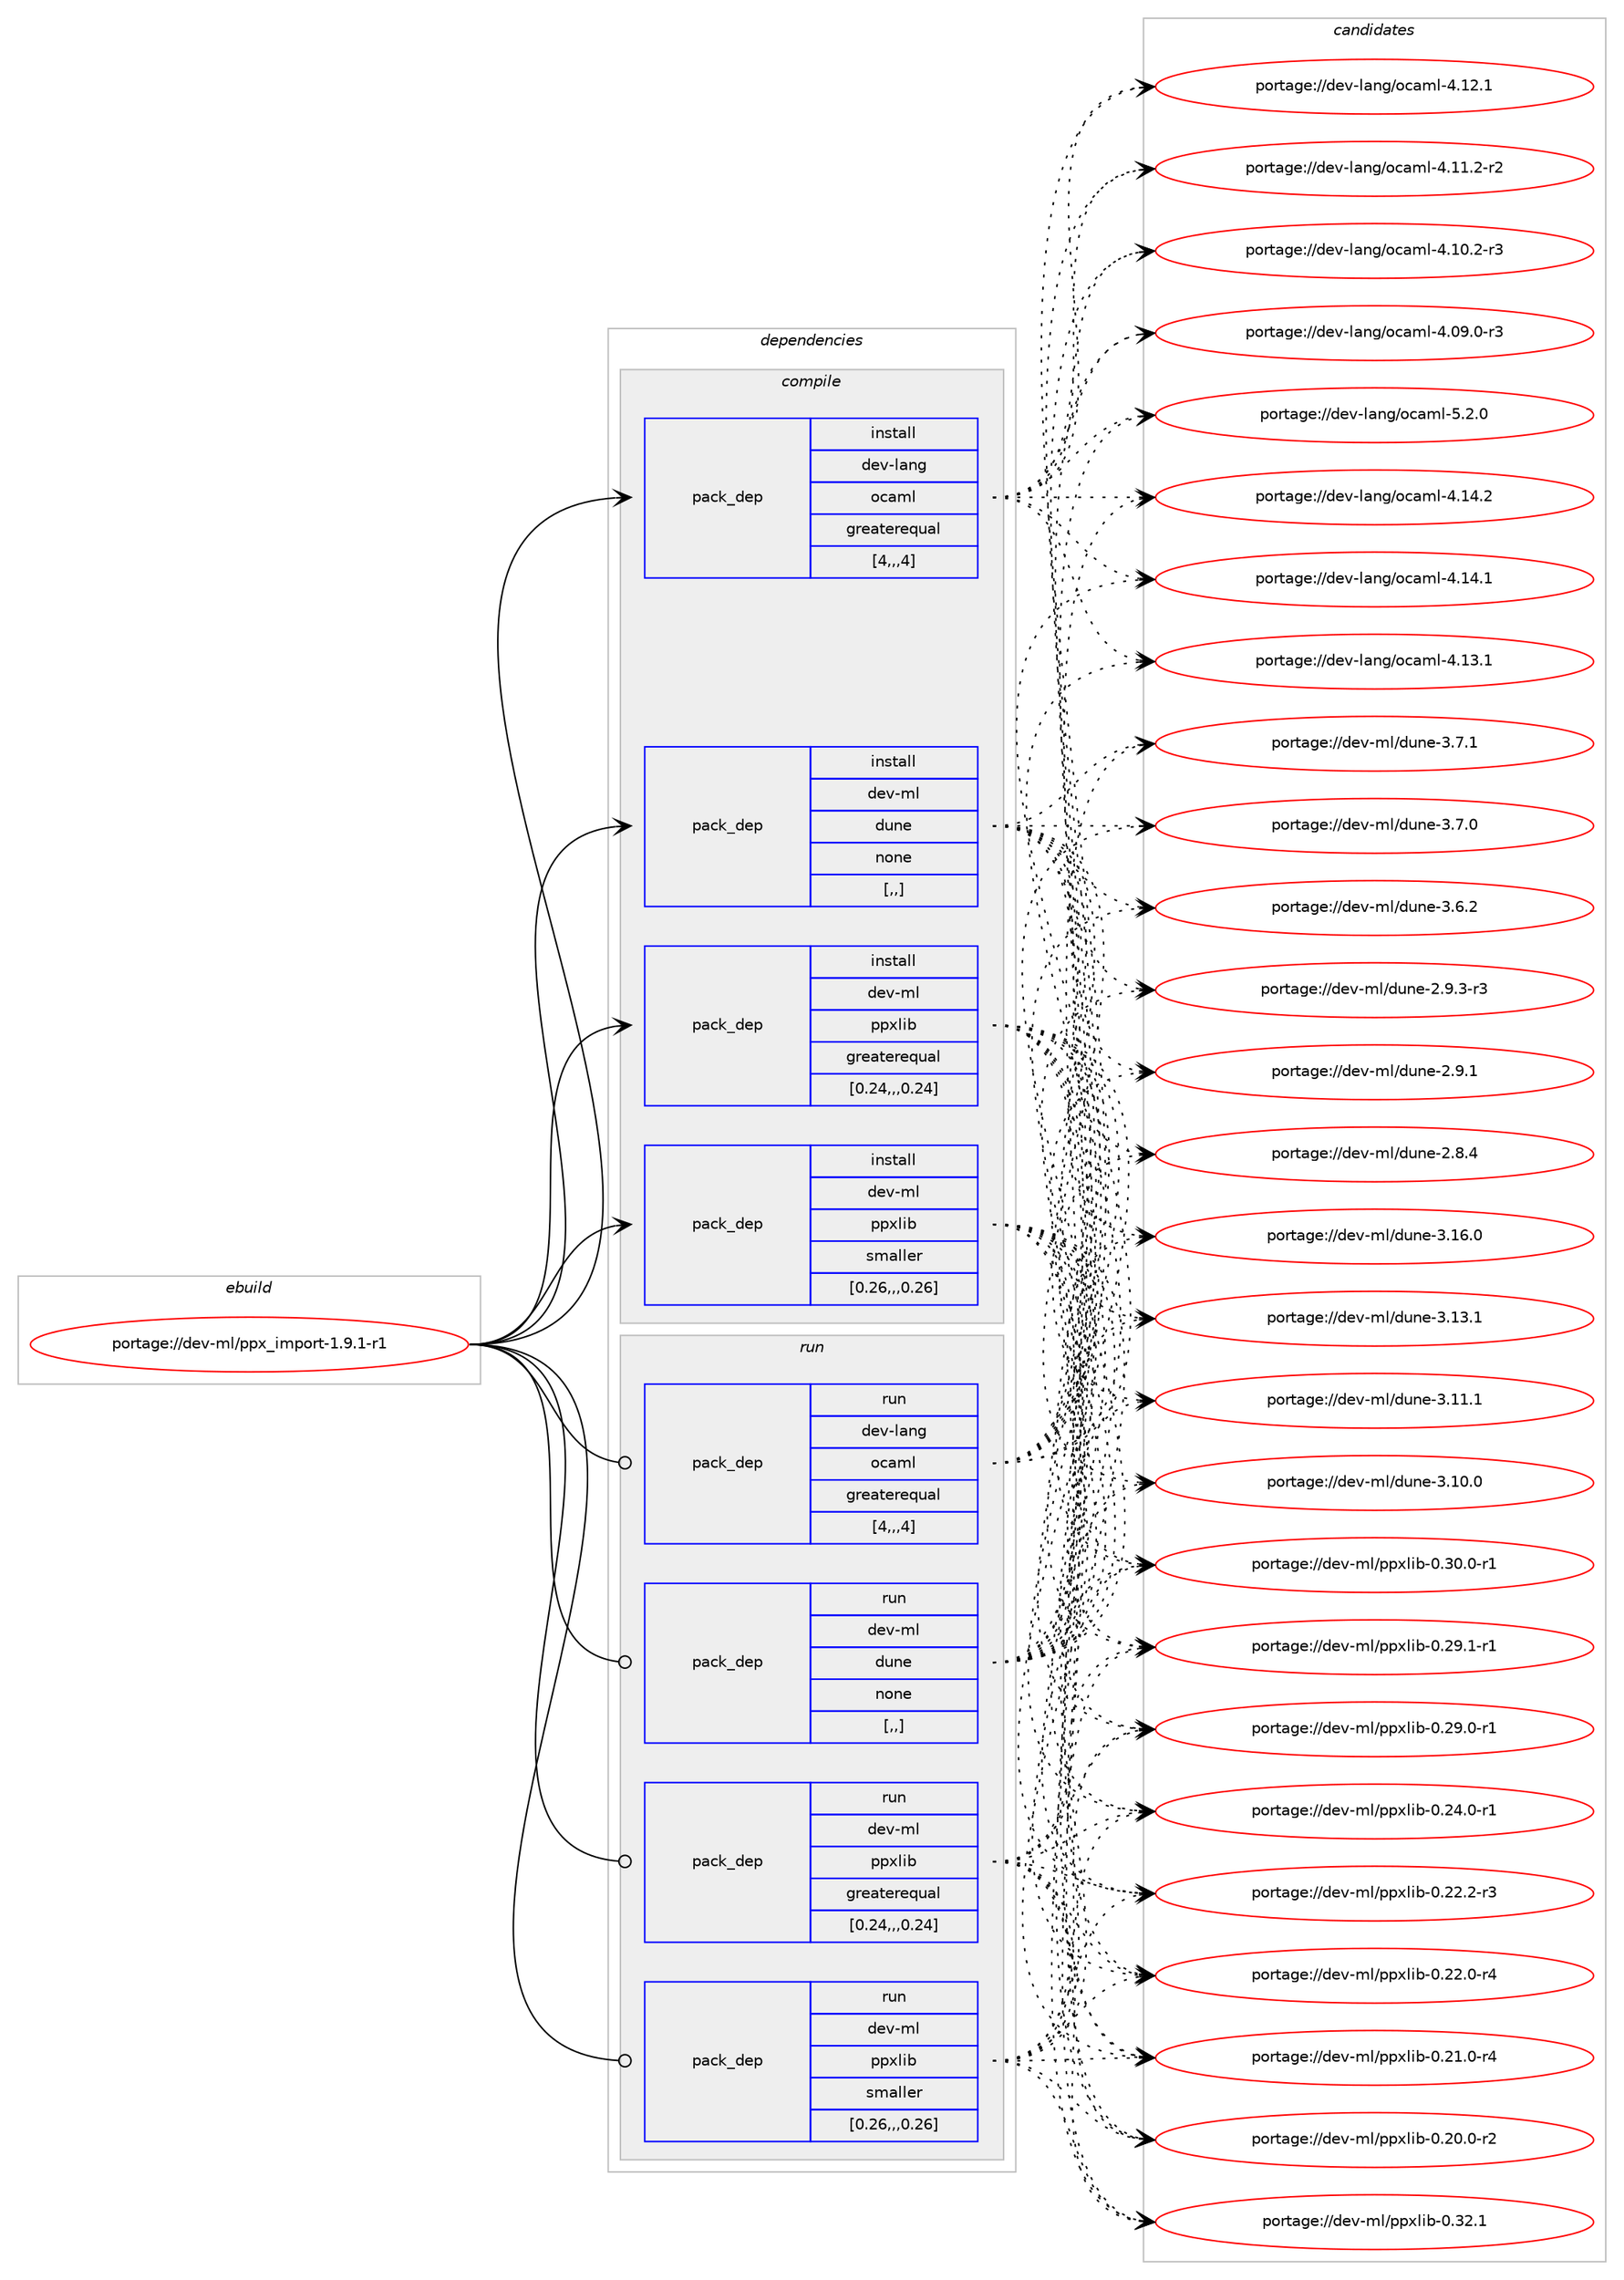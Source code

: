digraph prolog {

# *************
# Graph options
# *************

newrank=true;
concentrate=true;
compound=true;
graph [rankdir=LR,fontname=Helvetica,fontsize=10,ranksep=1.5];#, ranksep=2.5, nodesep=0.2];
edge  [arrowhead=vee];
node  [fontname=Helvetica,fontsize=10];

# **********
# The ebuild
# **********

subgraph cluster_leftcol {
color=gray;
label=<<i>ebuild</i>>;
id [label="portage://dev-ml/ppx_import-1.9.1-r1", color=red, width=4, href="../dev-ml/ppx_import-1.9.1-r1.svg"];
}

# ****************
# The dependencies
# ****************

subgraph cluster_midcol {
color=gray;
label=<<i>dependencies</i>>;
subgraph cluster_compile {
fillcolor="#eeeeee";
style=filled;
label=<<i>compile</i>>;
subgraph pack92308 {
dependency123297 [label=<<TABLE BORDER="0" CELLBORDER="1" CELLSPACING="0" CELLPADDING="4" WIDTH="220"><TR><TD ROWSPAN="6" CELLPADDING="30">pack_dep</TD></TR><TR><TD WIDTH="110">install</TD></TR><TR><TD>dev-lang</TD></TR><TR><TD>ocaml</TD></TR><TR><TD>greaterequal</TD></TR><TR><TD>[4,,,4]</TD></TR></TABLE>>, shape=none, color=blue];
}
id:e -> dependency123297:w [weight=20,style="solid",arrowhead="vee"];
subgraph pack92309 {
dependency123298 [label=<<TABLE BORDER="0" CELLBORDER="1" CELLSPACING="0" CELLPADDING="4" WIDTH="220"><TR><TD ROWSPAN="6" CELLPADDING="30">pack_dep</TD></TR><TR><TD WIDTH="110">install</TD></TR><TR><TD>dev-ml</TD></TR><TR><TD>dune</TD></TR><TR><TD>none</TD></TR><TR><TD>[,,]</TD></TR></TABLE>>, shape=none, color=blue];
}
id:e -> dependency123298:w [weight=20,style="solid",arrowhead="vee"];
subgraph pack92310 {
dependency123299 [label=<<TABLE BORDER="0" CELLBORDER="1" CELLSPACING="0" CELLPADDING="4" WIDTH="220"><TR><TD ROWSPAN="6" CELLPADDING="30">pack_dep</TD></TR><TR><TD WIDTH="110">install</TD></TR><TR><TD>dev-ml</TD></TR><TR><TD>ppxlib</TD></TR><TR><TD>greaterequal</TD></TR><TR><TD>[0.24,,,0.24]</TD></TR></TABLE>>, shape=none, color=blue];
}
id:e -> dependency123299:w [weight=20,style="solid",arrowhead="vee"];
subgraph pack92311 {
dependency123300 [label=<<TABLE BORDER="0" CELLBORDER="1" CELLSPACING="0" CELLPADDING="4" WIDTH="220"><TR><TD ROWSPAN="6" CELLPADDING="30">pack_dep</TD></TR><TR><TD WIDTH="110">install</TD></TR><TR><TD>dev-ml</TD></TR><TR><TD>ppxlib</TD></TR><TR><TD>smaller</TD></TR><TR><TD>[0.26,,,0.26]</TD></TR></TABLE>>, shape=none, color=blue];
}
id:e -> dependency123300:w [weight=20,style="solid",arrowhead="vee"];
}
subgraph cluster_compileandrun {
fillcolor="#eeeeee";
style=filled;
label=<<i>compile and run</i>>;
}
subgraph cluster_run {
fillcolor="#eeeeee";
style=filled;
label=<<i>run</i>>;
subgraph pack92312 {
dependency123301 [label=<<TABLE BORDER="0" CELLBORDER="1" CELLSPACING="0" CELLPADDING="4" WIDTH="220"><TR><TD ROWSPAN="6" CELLPADDING="30">pack_dep</TD></TR><TR><TD WIDTH="110">run</TD></TR><TR><TD>dev-lang</TD></TR><TR><TD>ocaml</TD></TR><TR><TD>greaterequal</TD></TR><TR><TD>[4,,,4]</TD></TR></TABLE>>, shape=none, color=blue];
}
id:e -> dependency123301:w [weight=20,style="solid",arrowhead="odot"];
subgraph pack92313 {
dependency123302 [label=<<TABLE BORDER="0" CELLBORDER="1" CELLSPACING="0" CELLPADDING="4" WIDTH="220"><TR><TD ROWSPAN="6" CELLPADDING="30">pack_dep</TD></TR><TR><TD WIDTH="110">run</TD></TR><TR><TD>dev-ml</TD></TR><TR><TD>dune</TD></TR><TR><TD>none</TD></TR><TR><TD>[,,]</TD></TR></TABLE>>, shape=none, color=blue];
}
id:e -> dependency123302:w [weight=20,style="solid",arrowhead="odot"];
subgraph pack92314 {
dependency123303 [label=<<TABLE BORDER="0" CELLBORDER="1" CELLSPACING="0" CELLPADDING="4" WIDTH="220"><TR><TD ROWSPAN="6" CELLPADDING="30">pack_dep</TD></TR><TR><TD WIDTH="110">run</TD></TR><TR><TD>dev-ml</TD></TR><TR><TD>ppxlib</TD></TR><TR><TD>greaterequal</TD></TR><TR><TD>[0.24,,,0.24]</TD></TR></TABLE>>, shape=none, color=blue];
}
id:e -> dependency123303:w [weight=20,style="solid",arrowhead="odot"];
subgraph pack92315 {
dependency123304 [label=<<TABLE BORDER="0" CELLBORDER="1" CELLSPACING="0" CELLPADDING="4" WIDTH="220"><TR><TD ROWSPAN="6" CELLPADDING="30">pack_dep</TD></TR><TR><TD WIDTH="110">run</TD></TR><TR><TD>dev-ml</TD></TR><TR><TD>ppxlib</TD></TR><TR><TD>smaller</TD></TR><TR><TD>[0.26,,,0.26]</TD></TR></TABLE>>, shape=none, color=blue];
}
id:e -> dependency123304:w [weight=20,style="solid",arrowhead="odot"];
}
}

# **************
# The candidates
# **************

subgraph cluster_choices {
rank=same;
color=gray;
label=<<i>candidates</i>>;

subgraph choice92308 {
color=black;
nodesep=1;
choice1001011184510897110103471119997109108455346504648 [label="portage://dev-lang/ocaml-5.2.0", color=red, width=4,href="../dev-lang/ocaml-5.2.0.svg"];
choice100101118451089711010347111999710910845524649524650 [label="portage://dev-lang/ocaml-4.14.2", color=red, width=4,href="../dev-lang/ocaml-4.14.2.svg"];
choice100101118451089711010347111999710910845524649524649 [label="portage://dev-lang/ocaml-4.14.1", color=red, width=4,href="../dev-lang/ocaml-4.14.1.svg"];
choice100101118451089711010347111999710910845524649514649 [label="portage://dev-lang/ocaml-4.13.1", color=red, width=4,href="../dev-lang/ocaml-4.13.1.svg"];
choice100101118451089711010347111999710910845524649504649 [label="portage://dev-lang/ocaml-4.12.1", color=red, width=4,href="../dev-lang/ocaml-4.12.1.svg"];
choice1001011184510897110103471119997109108455246494946504511450 [label="portage://dev-lang/ocaml-4.11.2-r2", color=red, width=4,href="../dev-lang/ocaml-4.11.2-r2.svg"];
choice1001011184510897110103471119997109108455246494846504511451 [label="portage://dev-lang/ocaml-4.10.2-r3", color=red, width=4,href="../dev-lang/ocaml-4.10.2-r3.svg"];
choice1001011184510897110103471119997109108455246485746484511451 [label="portage://dev-lang/ocaml-4.09.0-r3", color=red, width=4,href="../dev-lang/ocaml-4.09.0-r3.svg"];
dependency123297:e -> choice1001011184510897110103471119997109108455346504648:w [style=dotted,weight="100"];
dependency123297:e -> choice100101118451089711010347111999710910845524649524650:w [style=dotted,weight="100"];
dependency123297:e -> choice100101118451089711010347111999710910845524649524649:w [style=dotted,weight="100"];
dependency123297:e -> choice100101118451089711010347111999710910845524649514649:w [style=dotted,weight="100"];
dependency123297:e -> choice100101118451089711010347111999710910845524649504649:w [style=dotted,weight="100"];
dependency123297:e -> choice1001011184510897110103471119997109108455246494946504511450:w [style=dotted,weight="100"];
dependency123297:e -> choice1001011184510897110103471119997109108455246494846504511451:w [style=dotted,weight="100"];
dependency123297:e -> choice1001011184510897110103471119997109108455246485746484511451:w [style=dotted,weight="100"];
}
subgraph choice92309 {
color=black;
nodesep=1;
choice100101118451091084710011711010145514649544648 [label="portage://dev-ml/dune-3.16.0", color=red, width=4,href="../dev-ml/dune-3.16.0.svg"];
choice100101118451091084710011711010145514649514649 [label="portage://dev-ml/dune-3.13.1", color=red, width=4,href="../dev-ml/dune-3.13.1.svg"];
choice100101118451091084710011711010145514649494649 [label="portage://dev-ml/dune-3.11.1", color=red, width=4,href="../dev-ml/dune-3.11.1.svg"];
choice100101118451091084710011711010145514649484648 [label="portage://dev-ml/dune-3.10.0", color=red, width=4,href="../dev-ml/dune-3.10.0.svg"];
choice1001011184510910847100117110101455146554649 [label="portage://dev-ml/dune-3.7.1", color=red, width=4,href="../dev-ml/dune-3.7.1.svg"];
choice1001011184510910847100117110101455146554648 [label="portage://dev-ml/dune-3.7.0", color=red, width=4,href="../dev-ml/dune-3.7.0.svg"];
choice1001011184510910847100117110101455146544650 [label="portage://dev-ml/dune-3.6.2", color=red, width=4,href="../dev-ml/dune-3.6.2.svg"];
choice10010111845109108471001171101014550465746514511451 [label="portage://dev-ml/dune-2.9.3-r3", color=red, width=4,href="../dev-ml/dune-2.9.3-r3.svg"];
choice1001011184510910847100117110101455046574649 [label="portage://dev-ml/dune-2.9.1", color=red, width=4,href="../dev-ml/dune-2.9.1.svg"];
choice1001011184510910847100117110101455046564652 [label="portage://dev-ml/dune-2.8.4", color=red, width=4,href="../dev-ml/dune-2.8.4.svg"];
dependency123298:e -> choice100101118451091084710011711010145514649544648:w [style=dotted,weight="100"];
dependency123298:e -> choice100101118451091084710011711010145514649514649:w [style=dotted,weight="100"];
dependency123298:e -> choice100101118451091084710011711010145514649494649:w [style=dotted,weight="100"];
dependency123298:e -> choice100101118451091084710011711010145514649484648:w [style=dotted,weight="100"];
dependency123298:e -> choice1001011184510910847100117110101455146554649:w [style=dotted,weight="100"];
dependency123298:e -> choice1001011184510910847100117110101455146554648:w [style=dotted,weight="100"];
dependency123298:e -> choice1001011184510910847100117110101455146544650:w [style=dotted,weight="100"];
dependency123298:e -> choice10010111845109108471001171101014550465746514511451:w [style=dotted,weight="100"];
dependency123298:e -> choice1001011184510910847100117110101455046574649:w [style=dotted,weight="100"];
dependency123298:e -> choice1001011184510910847100117110101455046564652:w [style=dotted,weight="100"];
}
subgraph choice92310 {
color=black;
nodesep=1;
choice10010111845109108471121121201081059845484651504649 [label="portage://dev-ml/ppxlib-0.32.1", color=red, width=4,href="../dev-ml/ppxlib-0.32.1.svg"];
choice100101118451091084711211212010810598454846514846484511449 [label="portage://dev-ml/ppxlib-0.30.0-r1", color=red, width=4,href="../dev-ml/ppxlib-0.30.0-r1.svg"];
choice100101118451091084711211212010810598454846505746494511449 [label="portage://dev-ml/ppxlib-0.29.1-r1", color=red, width=4,href="../dev-ml/ppxlib-0.29.1-r1.svg"];
choice100101118451091084711211212010810598454846505746484511449 [label="portage://dev-ml/ppxlib-0.29.0-r1", color=red, width=4,href="../dev-ml/ppxlib-0.29.0-r1.svg"];
choice100101118451091084711211212010810598454846505246484511449 [label="portage://dev-ml/ppxlib-0.24.0-r1", color=red, width=4,href="../dev-ml/ppxlib-0.24.0-r1.svg"];
choice100101118451091084711211212010810598454846505046504511451 [label="portage://dev-ml/ppxlib-0.22.2-r3", color=red, width=4,href="../dev-ml/ppxlib-0.22.2-r3.svg"];
choice100101118451091084711211212010810598454846505046484511452 [label="portage://dev-ml/ppxlib-0.22.0-r4", color=red, width=4,href="../dev-ml/ppxlib-0.22.0-r4.svg"];
choice100101118451091084711211212010810598454846504946484511452 [label="portage://dev-ml/ppxlib-0.21.0-r4", color=red, width=4,href="../dev-ml/ppxlib-0.21.0-r4.svg"];
choice100101118451091084711211212010810598454846504846484511450 [label="portage://dev-ml/ppxlib-0.20.0-r2", color=red, width=4,href="../dev-ml/ppxlib-0.20.0-r2.svg"];
dependency123299:e -> choice10010111845109108471121121201081059845484651504649:w [style=dotted,weight="100"];
dependency123299:e -> choice100101118451091084711211212010810598454846514846484511449:w [style=dotted,weight="100"];
dependency123299:e -> choice100101118451091084711211212010810598454846505746494511449:w [style=dotted,weight="100"];
dependency123299:e -> choice100101118451091084711211212010810598454846505746484511449:w [style=dotted,weight="100"];
dependency123299:e -> choice100101118451091084711211212010810598454846505246484511449:w [style=dotted,weight="100"];
dependency123299:e -> choice100101118451091084711211212010810598454846505046504511451:w [style=dotted,weight="100"];
dependency123299:e -> choice100101118451091084711211212010810598454846505046484511452:w [style=dotted,weight="100"];
dependency123299:e -> choice100101118451091084711211212010810598454846504946484511452:w [style=dotted,weight="100"];
dependency123299:e -> choice100101118451091084711211212010810598454846504846484511450:w [style=dotted,weight="100"];
}
subgraph choice92311 {
color=black;
nodesep=1;
choice10010111845109108471121121201081059845484651504649 [label="portage://dev-ml/ppxlib-0.32.1", color=red, width=4,href="../dev-ml/ppxlib-0.32.1.svg"];
choice100101118451091084711211212010810598454846514846484511449 [label="portage://dev-ml/ppxlib-0.30.0-r1", color=red, width=4,href="../dev-ml/ppxlib-0.30.0-r1.svg"];
choice100101118451091084711211212010810598454846505746494511449 [label="portage://dev-ml/ppxlib-0.29.1-r1", color=red, width=4,href="../dev-ml/ppxlib-0.29.1-r1.svg"];
choice100101118451091084711211212010810598454846505746484511449 [label="portage://dev-ml/ppxlib-0.29.0-r1", color=red, width=4,href="../dev-ml/ppxlib-0.29.0-r1.svg"];
choice100101118451091084711211212010810598454846505246484511449 [label="portage://dev-ml/ppxlib-0.24.0-r1", color=red, width=4,href="../dev-ml/ppxlib-0.24.0-r1.svg"];
choice100101118451091084711211212010810598454846505046504511451 [label="portage://dev-ml/ppxlib-0.22.2-r3", color=red, width=4,href="../dev-ml/ppxlib-0.22.2-r3.svg"];
choice100101118451091084711211212010810598454846505046484511452 [label="portage://dev-ml/ppxlib-0.22.0-r4", color=red, width=4,href="../dev-ml/ppxlib-0.22.0-r4.svg"];
choice100101118451091084711211212010810598454846504946484511452 [label="portage://dev-ml/ppxlib-0.21.0-r4", color=red, width=4,href="../dev-ml/ppxlib-0.21.0-r4.svg"];
choice100101118451091084711211212010810598454846504846484511450 [label="portage://dev-ml/ppxlib-0.20.0-r2", color=red, width=4,href="../dev-ml/ppxlib-0.20.0-r2.svg"];
dependency123300:e -> choice10010111845109108471121121201081059845484651504649:w [style=dotted,weight="100"];
dependency123300:e -> choice100101118451091084711211212010810598454846514846484511449:w [style=dotted,weight="100"];
dependency123300:e -> choice100101118451091084711211212010810598454846505746494511449:w [style=dotted,weight="100"];
dependency123300:e -> choice100101118451091084711211212010810598454846505746484511449:w [style=dotted,weight="100"];
dependency123300:e -> choice100101118451091084711211212010810598454846505246484511449:w [style=dotted,weight="100"];
dependency123300:e -> choice100101118451091084711211212010810598454846505046504511451:w [style=dotted,weight="100"];
dependency123300:e -> choice100101118451091084711211212010810598454846505046484511452:w [style=dotted,weight="100"];
dependency123300:e -> choice100101118451091084711211212010810598454846504946484511452:w [style=dotted,weight="100"];
dependency123300:e -> choice100101118451091084711211212010810598454846504846484511450:w [style=dotted,weight="100"];
}
subgraph choice92312 {
color=black;
nodesep=1;
choice1001011184510897110103471119997109108455346504648 [label="portage://dev-lang/ocaml-5.2.0", color=red, width=4,href="../dev-lang/ocaml-5.2.0.svg"];
choice100101118451089711010347111999710910845524649524650 [label="portage://dev-lang/ocaml-4.14.2", color=red, width=4,href="../dev-lang/ocaml-4.14.2.svg"];
choice100101118451089711010347111999710910845524649524649 [label="portage://dev-lang/ocaml-4.14.1", color=red, width=4,href="../dev-lang/ocaml-4.14.1.svg"];
choice100101118451089711010347111999710910845524649514649 [label="portage://dev-lang/ocaml-4.13.1", color=red, width=4,href="../dev-lang/ocaml-4.13.1.svg"];
choice100101118451089711010347111999710910845524649504649 [label="portage://dev-lang/ocaml-4.12.1", color=red, width=4,href="../dev-lang/ocaml-4.12.1.svg"];
choice1001011184510897110103471119997109108455246494946504511450 [label="portage://dev-lang/ocaml-4.11.2-r2", color=red, width=4,href="../dev-lang/ocaml-4.11.2-r2.svg"];
choice1001011184510897110103471119997109108455246494846504511451 [label="portage://dev-lang/ocaml-4.10.2-r3", color=red, width=4,href="../dev-lang/ocaml-4.10.2-r3.svg"];
choice1001011184510897110103471119997109108455246485746484511451 [label="portage://dev-lang/ocaml-4.09.0-r3", color=red, width=4,href="../dev-lang/ocaml-4.09.0-r3.svg"];
dependency123301:e -> choice1001011184510897110103471119997109108455346504648:w [style=dotted,weight="100"];
dependency123301:e -> choice100101118451089711010347111999710910845524649524650:w [style=dotted,weight="100"];
dependency123301:e -> choice100101118451089711010347111999710910845524649524649:w [style=dotted,weight="100"];
dependency123301:e -> choice100101118451089711010347111999710910845524649514649:w [style=dotted,weight="100"];
dependency123301:e -> choice100101118451089711010347111999710910845524649504649:w [style=dotted,weight="100"];
dependency123301:e -> choice1001011184510897110103471119997109108455246494946504511450:w [style=dotted,weight="100"];
dependency123301:e -> choice1001011184510897110103471119997109108455246494846504511451:w [style=dotted,weight="100"];
dependency123301:e -> choice1001011184510897110103471119997109108455246485746484511451:w [style=dotted,weight="100"];
}
subgraph choice92313 {
color=black;
nodesep=1;
choice100101118451091084710011711010145514649544648 [label="portage://dev-ml/dune-3.16.0", color=red, width=4,href="../dev-ml/dune-3.16.0.svg"];
choice100101118451091084710011711010145514649514649 [label="portage://dev-ml/dune-3.13.1", color=red, width=4,href="../dev-ml/dune-3.13.1.svg"];
choice100101118451091084710011711010145514649494649 [label="portage://dev-ml/dune-3.11.1", color=red, width=4,href="../dev-ml/dune-3.11.1.svg"];
choice100101118451091084710011711010145514649484648 [label="portage://dev-ml/dune-3.10.0", color=red, width=4,href="../dev-ml/dune-3.10.0.svg"];
choice1001011184510910847100117110101455146554649 [label="portage://dev-ml/dune-3.7.1", color=red, width=4,href="../dev-ml/dune-3.7.1.svg"];
choice1001011184510910847100117110101455146554648 [label="portage://dev-ml/dune-3.7.0", color=red, width=4,href="../dev-ml/dune-3.7.0.svg"];
choice1001011184510910847100117110101455146544650 [label="portage://dev-ml/dune-3.6.2", color=red, width=4,href="../dev-ml/dune-3.6.2.svg"];
choice10010111845109108471001171101014550465746514511451 [label="portage://dev-ml/dune-2.9.3-r3", color=red, width=4,href="../dev-ml/dune-2.9.3-r3.svg"];
choice1001011184510910847100117110101455046574649 [label="portage://dev-ml/dune-2.9.1", color=red, width=4,href="../dev-ml/dune-2.9.1.svg"];
choice1001011184510910847100117110101455046564652 [label="portage://dev-ml/dune-2.8.4", color=red, width=4,href="../dev-ml/dune-2.8.4.svg"];
dependency123302:e -> choice100101118451091084710011711010145514649544648:w [style=dotted,weight="100"];
dependency123302:e -> choice100101118451091084710011711010145514649514649:w [style=dotted,weight="100"];
dependency123302:e -> choice100101118451091084710011711010145514649494649:w [style=dotted,weight="100"];
dependency123302:e -> choice100101118451091084710011711010145514649484648:w [style=dotted,weight="100"];
dependency123302:e -> choice1001011184510910847100117110101455146554649:w [style=dotted,weight="100"];
dependency123302:e -> choice1001011184510910847100117110101455146554648:w [style=dotted,weight="100"];
dependency123302:e -> choice1001011184510910847100117110101455146544650:w [style=dotted,weight="100"];
dependency123302:e -> choice10010111845109108471001171101014550465746514511451:w [style=dotted,weight="100"];
dependency123302:e -> choice1001011184510910847100117110101455046574649:w [style=dotted,weight="100"];
dependency123302:e -> choice1001011184510910847100117110101455046564652:w [style=dotted,weight="100"];
}
subgraph choice92314 {
color=black;
nodesep=1;
choice10010111845109108471121121201081059845484651504649 [label="portage://dev-ml/ppxlib-0.32.1", color=red, width=4,href="../dev-ml/ppxlib-0.32.1.svg"];
choice100101118451091084711211212010810598454846514846484511449 [label="portage://dev-ml/ppxlib-0.30.0-r1", color=red, width=4,href="../dev-ml/ppxlib-0.30.0-r1.svg"];
choice100101118451091084711211212010810598454846505746494511449 [label="portage://dev-ml/ppxlib-0.29.1-r1", color=red, width=4,href="../dev-ml/ppxlib-0.29.1-r1.svg"];
choice100101118451091084711211212010810598454846505746484511449 [label="portage://dev-ml/ppxlib-0.29.0-r1", color=red, width=4,href="../dev-ml/ppxlib-0.29.0-r1.svg"];
choice100101118451091084711211212010810598454846505246484511449 [label="portage://dev-ml/ppxlib-0.24.0-r1", color=red, width=4,href="../dev-ml/ppxlib-0.24.0-r1.svg"];
choice100101118451091084711211212010810598454846505046504511451 [label="portage://dev-ml/ppxlib-0.22.2-r3", color=red, width=4,href="../dev-ml/ppxlib-0.22.2-r3.svg"];
choice100101118451091084711211212010810598454846505046484511452 [label="portage://dev-ml/ppxlib-0.22.0-r4", color=red, width=4,href="../dev-ml/ppxlib-0.22.0-r4.svg"];
choice100101118451091084711211212010810598454846504946484511452 [label="portage://dev-ml/ppxlib-0.21.0-r4", color=red, width=4,href="../dev-ml/ppxlib-0.21.0-r4.svg"];
choice100101118451091084711211212010810598454846504846484511450 [label="portage://dev-ml/ppxlib-0.20.0-r2", color=red, width=4,href="../dev-ml/ppxlib-0.20.0-r2.svg"];
dependency123303:e -> choice10010111845109108471121121201081059845484651504649:w [style=dotted,weight="100"];
dependency123303:e -> choice100101118451091084711211212010810598454846514846484511449:w [style=dotted,weight="100"];
dependency123303:e -> choice100101118451091084711211212010810598454846505746494511449:w [style=dotted,weight="100"];
dependency123303:e -> choice100101118451091084711211212010810598454846505746484511449:w [style=dotted,weight="100"];
dependency123303:e -> choice100101118451091084711211212010810598454846505246484511449:w [style=dotted,weight="100"];
dependency123303:e -> choice100101118451091084711211212010810598454846505046504511451:w [style=dotted,weight="100"];
dependency123303:e -> choice100101118451091084711211212010810598454846505046484511452:w [style=dotted,weight="100"];
dependency123303:e -> choice100101118451091084711211212010810598454846504946484511452:w [style=dotted,weight="100"];
dependency123303:e -> choice100101118451091084711211212010810598454846504846484511450:w [style=dotted,weight="100"];
}
subgraph choice92315 {
color=black;
nodesep=1;
choice10010111845109108471121121201081059845484651504649 [label="portage://dev-ml/ppxlib-0.32.1", color=red, width=4,href="../dev-ml/ppxlib-0.32.1.svg"];
choice100101118451091084711211212010810598454846514846484511449 [label="portage://dev-ml/ppxlib-0.30.0-r1", color=red, width=4,href="../dev-ml/ppxlib-0.30.0-r1.svg"];
choice100101118451091084711211212010810598454846505746494511449 [label="portage://dev-ml/ppxlib-0.29.1-r1", color=red, width=4,href="../dev-ml/ppxlib-0.29.1-r1.svg"];
choice100101118451091084711211212010810598454846505746484511449 [label="portage://dev-ml/ppxlib-0.29.0-r1", color=red, width=4,href="../dev-ml/ppxlib-0.29.0-r1.svg"];
choice100101118451091084711211212010810598454846505246484511449 [label="portage://dev-ml/ppxlib-0.24.0-r1", color=red, width=4,href="../dev-ml/ppxlib-0.24.0-r1.svg"];
choice100101118451091084711211212010810598454846505046504511451 [label="portage://dev-ml/ppxlib-0.22.2-r3", color=red, width=4,href="../dev-ml/ppxlib-0.22.2-r3.svg"];
choice100101118451091084711211212010810598454846505046484511452 [label="portage://dev-ml/ppxlib-0.22.0-r4", color=red, width=4,href="../dev-ml/ppxlib-0.22.0-r4.svg"];
choice100101118451091084711211212010810598454846504946484511452 [label="portage://dev-ml/ppxlib-0.21.0-r4", color=red, width=4,href="../dev-ml/ppxlib-0.21.0-r4.svg"];
choice100101118451091084711211212010810598454846504846484511450 [label="portage://dev-ml/ppxlib-0.20.0-r2", color=red, width=4,href="../dev-ml/ppxlib-0.20.0-r2.svg"];
dependency123304:e -> choice10010111845109108471121121201081059845484651504649:w [style=dotted,weight="100"];
dependency123304:e -> choice100101118451091084711211212010810598454846514846484511449:w [style=dotted,weight="100"];
dependency123304:e -> choice100101118451091084711211212010810598454846505746494511449:w [style=dotted,weight="100"];
dependency123304:e -> choice100101118451091084711211212010810598454846505746484511449:w [style=dotted,weight="100"];
dependency123304:e -> choice100101118451091084711211212010810598454846505246484511449:w [style=dotted,weight="100"];
dependency123304:e -> choice100101118451091084711211212010810598454846505046504511451:w [style=dotted,weight="100"];
dependency123304:e -> choice100101118451091084711211212010810598454846505046484511452:w [style=dotted,weight="100"];
dependency123304:e -> choice100101118451091084711211212010810598454846504946484511452:w [style=dotted,weight="100"];
dependency123304:e -> choice100101118451091084711211212010810598454846504846484511450:w [style=dotted,weight="100"];
}
}

}
